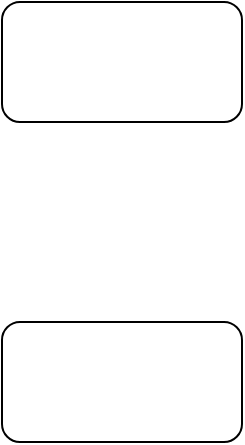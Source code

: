 <mxfile version="12.2.4" pages="1"><diagram id="G0ZN9Z9GyYTkG0BB1r5q" name="Page-1"><mxGraphModel dx="564" dy="1614" grid="1" gridSize="10" guides="1" tooltips="1" connect="1" arrows="1" fold="1" page="1" pageScale="1" pageWidth="827" pageHeight="1169" math="0" shadow="0"><root><mxCell id="0"/><mxCell id="1" parent="0"/><mxCell id="2" value="" style="rounded=1;whiteSpace=wrap;html=1;" parent="1" vertex="1"><mxGeometry x="60" y="-120" width="120" height="60" as="geometry"/></mxCell><mxCell id="3" value="" style="rounded=1;whiteSpace=wrap;html=1;" parent="1" vertex="1"><mxGeometry x="60" y="40" width="120" height="60" as="geometry"/></mxCell></root></mxGraphModel></diagram></mxfile>